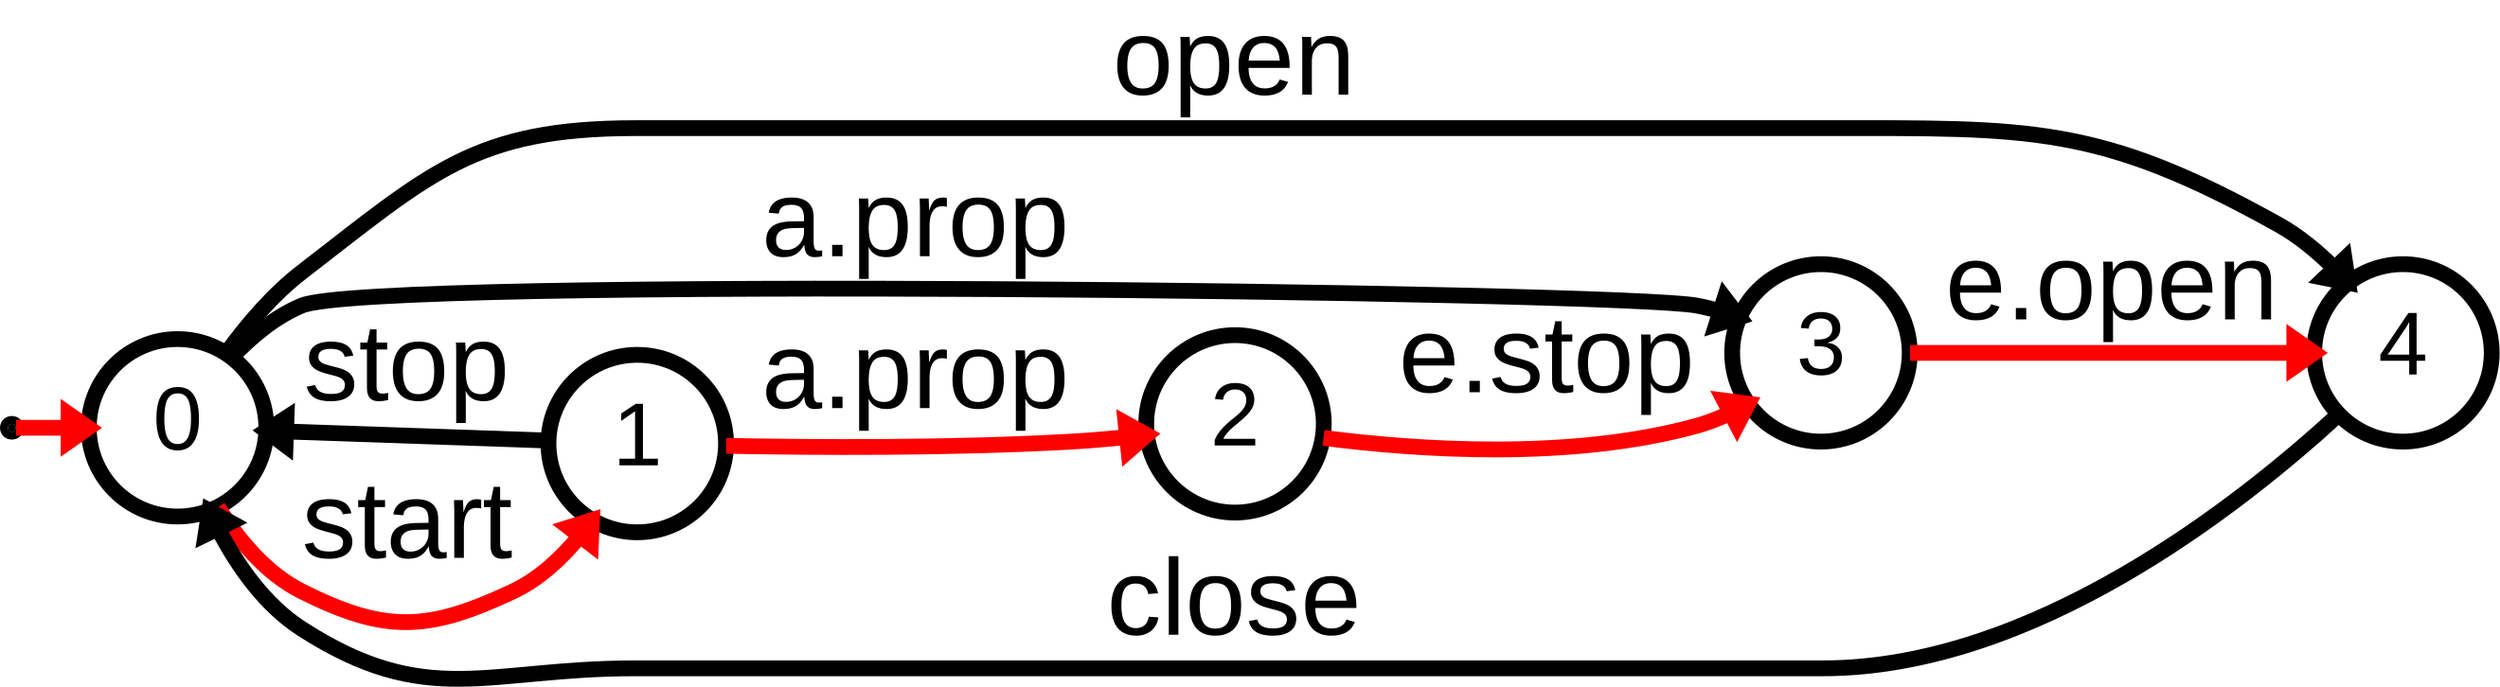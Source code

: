 digraph G {
    graph [pack="true" rankdir="LR" margin="0"];
    node [fontsize=45 fontname="Arial"
	      penwidth=8 shape="circle" style="filled" height="1.25" width="1.25" fixedsize="true" fillcolor="white"];
    edge [fontsize=55 fontname="Arial" penwidth=8]
    zz [height="0.05" width="0.05" fixedsize="true" label="" fillcolor="black"];
    0 [label="0"]
    1 [label="1"]
    4 [label="4"]
    2 [label="2"]
    3 [label="3"]
    zz -> 0 [label="" color="red"];
    0 -> 1 [label="start" color="red"]
    1 -> 0 [label="stop"]
    0 -> 4 [label="open"]
    1 -> 2 [label="a.prop" color="red"]
    2 -> 3 [label="e.stop" color="red"]
    0 -> 3 [label="a.prop"]
    3 -> 4 [label="e.open" color="red"]
    4 -> 0 [label="close"]
}

